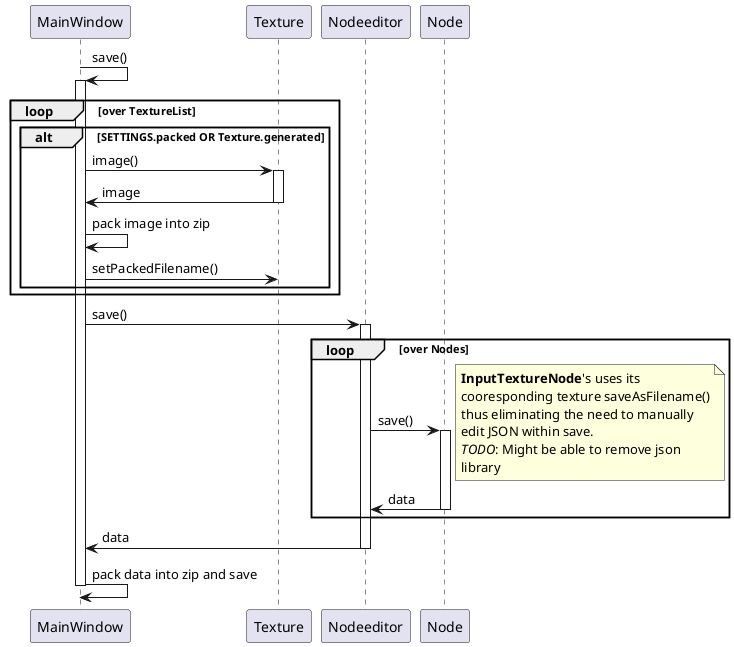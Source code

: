 @startuml
MainWindow -> MainWindow : save()
activate MainWindow
loop over TextureList
    alt SETTINGS.packed OR Texture.generated
        MainWindow -> Texture : image()
        activate Texture
        Texture -> MainWindow : image
        deactivate Texture

        MainWindow -> MainWindow : pack image into zip
        MainWindow -> Texture : setPackedFilename()
    end
end
MainWindow -> Nodeeditor : save()
activate Nodeeditor
loop over Nodes
    Nodeeditor -> Node : save()
    activate Node
    note right
        **InputTextureNode**'s uses its
        cooresponding texture saveAsFilename()
        thus eliminating the need to manually
        edit JSON within save.
        //TODO//: Might be able to remove json
        library
    end note
    Node -> Nodeeditor : data
    deactivate Node
end
Nodeeditor -> MainWindow : data
deactivate Nodeeditor
MainWindow -> MainWindow : pack data into zip and save
deactivate MainWindow
@enduml